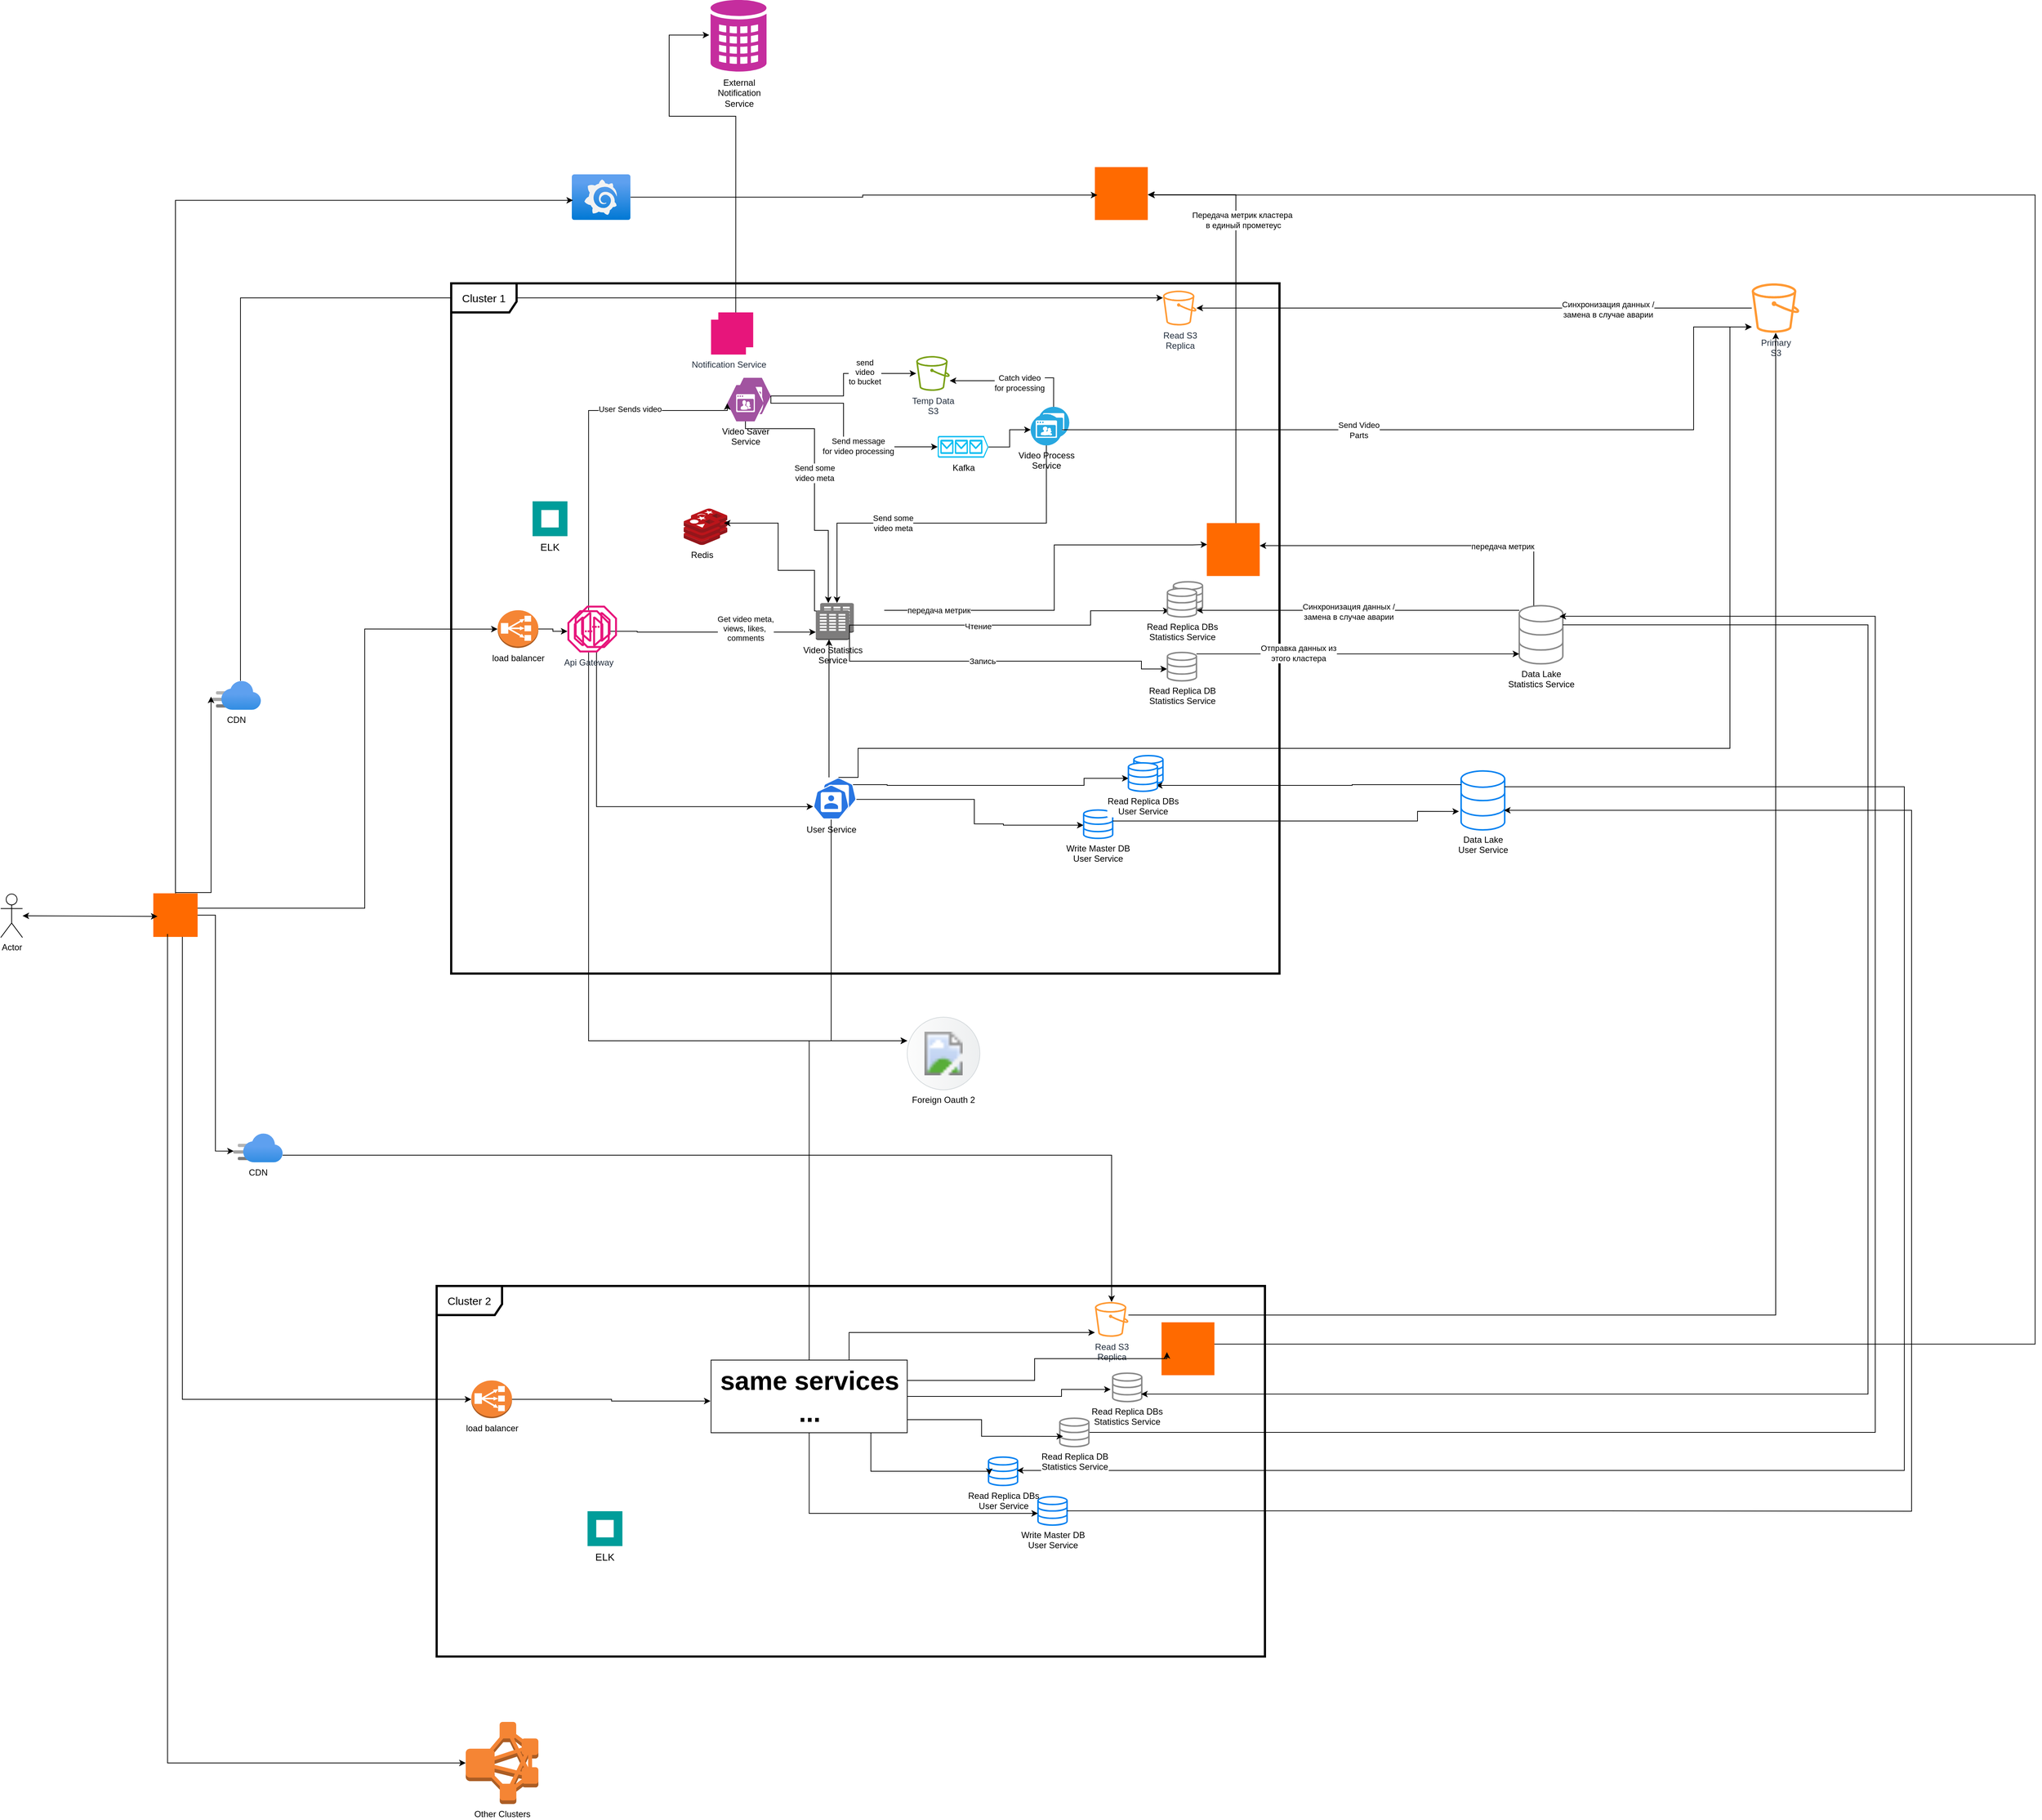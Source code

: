 <mxfile version="28.1.0">
  <diagram name="Страница — 1" id="zVwfzDORoOM-FTjkSdzJ">
    <mxGraphModel dx="3085" dy="2864" grid="1" gridSize="10" guides="1" tooltips="1" connect="1" arrows="1" fold="1" page="1" pageScale="1" pageWidth="827" pageHeight="1169" math="0" shadow="0">
      <root>
        <mxCell id="0" />
        <mxCell id="1" parent="0" />
        <mxCell id="ivQptXM1TXExOYF5JyEC-1" value="Actor" style="shape=umlActor;verticalLabelPosition=bottom;verticalAlign=top;html=1;outlineConnect=0;" parent="1" vertex="1">
          <mxGeometry x="-640" y="810.47" width="30" height="60" as="geometry" />
        </mxCell>
        <mxCell id="ivQptXM1TXExOYF5JyEC-2" value="" style="points=[];aspect=fixed;html=1;align=center;shadow=0;dashed=0;fillColor=#FF6A00;strokeColor=none;shape=mxgraph.alibaba_cloud.dns_domain_name_system;" parent="1" vertex="1">
          <mxGeometry x="-430" y="809.55" width="60.98" height="60" as="geometry" />
        </mxCell>
        <mxCell id="ivQptXM1TXExOYF5JyEC-3" value="" style="endArrow=classic;startArrow=classic;html=1;rounded=0;entryX=0.094;entryY=0.529;entryDx=0;entryDy=0;entryPerimeter=0;" parent="1" source="ivQptXM1TXExOYF5JyEC-1" target="ivQptXM1TXExOYF5JyEC-2" edge="1">
          <mxGeometry width="50" height="50" relative="1" as="geometry">
            <mxPoint x="-8" y="908.64" as="sourcePoint" />
            <mxPoint x="42" y="858.64" as="targetPoint" />
          </mxGeometry>
        </mxCell>
        <mxCell id="ivQptXM1TXExOYF5JyEC-10" value="" style="group" parent="1" vertex="1" connectable="0">
          <mxGeometry x="360" y="100" width="60" height="60" as="geometry" />
        </mxCell>
        <mxCell id="ivQptXM1TXExOYF5JyEC-8" value="" style="verticalLabelPosition=bottom;sketch=0;html=1;fillColor=#A153A0;strokeColor=#ffffff;verticalAlign=top;align=center;points=[[0,0.5,0],[0.125,0.25,0],[0.25,0,0],[0.5,0,0],[0.75,0,0],[0.875,0.25,0],[1,0.5,0],[0.875,0.75,0],[0.75,1,0],[0.5,1,0],[0.125,0.75,0]];pointerEvents=1;shape=mxgraph.cisco_safe.compositeIcon;bgIcon=ellipse;resIcon=mxgraph.cisco_safe.design.video_endpoint;container=0;" parent="ivQptXM1TXExOYF5JyEC-10" vertex="1">
          <mxGeometry x="10" width="50" height="50" as="geometry" />
        </mxCell>
        <mxCell id="ivQptXM1TXExOYF5JyEC-6" value="Video Saver&lt;div&gt;Service&lt;/div&gt;" style="verticalLabelPosition=bottom;sketch=0;html=1;fillColor=#A153A0;strokeColor=#ffffff;verticalAlign=top;align=center;points=[[0,0.5,0],[0.125,0.25,0],[0.25,0,0],[0.5,0,0],[0.75,0,0],[0.875,0.25,0],[1,0.5,0],[0.875,0.75,0],[0.75,1,0],[0.5,1,0],[0.125,0.75,0]];pointerEvents=1;shape=mxgraph.cisco_safe.compositeIcon;bgIcon=ellipse;resIcon=mxgraph.cisco_safe.design.video_endpoint;container=0;" parent="ivQptXM1TXExOYF5JyEC-10" vertex="1">
          <mxGeometry y="10" width="50" height="50" as="geometry" />
        </mxCell>
        <mxCell id="ivQptXM1TXExOYF5JyEC-11" value="Temp Data&lt;div&gt;S3&lt;/div&gt;" style="sketch=0;outlineConnect=0;fontColor=#232F3E;gradientColor=none;fillColor=#7AA116;strokeColor=none;dashed=0;verticalLabelPosition=bottom;verticalAlign=top;align=center;html=1;fontSize=12;fontStyle=0;aspect=fixed;pointerEvents=1;shape=mxgraph.aws4.bucket;" parent="1" vertex="1">
          <mxGeometry x="620.0" y="70" width="46.15" height="48" as="geometry" />
        </mxCell>
        <mxCell id="ivQptXM1TXExOYF5JyEC-12" style="edgeStyle=orthogonalEdgeStyle;rounded=0;orthogonalLoop=1;jettySize=auto;html=1;entryX=0;entryY=0.5;entryDx=0;entryDy=0;entryPerimeter=0;" parent="1" source="6tGMRK2spo7_5NMBX7Hg-89" target="ivQptXM1TXExOYF5JyEC-6" edge="1">
          <mxGeometry relative="1" as="geometry">
            <Array as="points">
              <mxPoint x="169" y="145" />
            </Array>
          </mxGeometry>
        </mxCell>
        <mxCell id="6tGMRK2spo7_5NMBX7Hg-35" value="User Sends video" style="edgeLabel;html=1;align=center;verticalAlign=middle;resizable=0;points=[];" parent="ivQptXM1TXExOYF5JyEC-12" vertex="1" connectable="0">
          <mxGeometry x="0.393" y="2" relative="1" as="geometry">
            <mxPoint as="offset" />
          </mxGeometry>
        </mxCell>
        <mxCell id="ivQptXM1TXExOYF5JyEC-14" style="edgeStyle=orthogonalEdgeStyle;rounded=0;orthogonalLoop=1;jettySize=auto;html=1;exitX=1;exitY=0.5;exitDx=0;exitDy=0;exitPerimeter=0;" parent="1" source="ivQptXM1TXExOYF5JyEC-8" target="ivQptXM1TXExOYF5JyEC-11" edge="1">
          <mxGeometry relative="1" as="geometry" />
        </mxCell>
        <mxCell id="6tGMRK2spo7_5NMBX7Hg-36" value="send&lt;div&gt;video&lt;/div&gt;&lt;div&gt;to bucket&lt;/div&gt;" style="edgeLabel;html=1;align=center;verticalAlign=middle;resizable=0;points=[];" parent="ivQptXM1TXExOYF5JyEC-14" vertex="1" connectable="0">
          <mxGeometry x="0.387" y="2" relative="1" as="geometry">
            <mxPoint as="offset" />
          </mxGeometry>
        </mxCell>
        <mxCell id="6tGMRK2spo7_5NMBX7Hg-21" value="" style="edgeStyle=orthogonalEdgeStyle;rounded=0;orthogonalLoop=1;jettySize=auto;html=1;" parent="1" source="ivQptXM1TXExOYF5JyEC-15" target="ivQptXM1TXExOYF5JyEC-33" edge="1">
          <mxGeometry relative="1" as="geometry">
            <Array as="points">
              <mxPoint x="-310" y="-10" />
            </Array>
          </mxGeometry>
        </mxCell>
        <mxCell id="ivQptXM1TXExOYF5JyEC-15" value="CDN" style="image;aspect=fixed;html=1;points=[];align=center;fontSize=12;image=img/lib/azure2/networking/CDN_Profiles.svg;" parent="1" vertex="1">
          <mxGeometry x="-350" y="517.1" width="68" height="40" as="geometry" />
        </mxCell>
        <mxCell id="ivQptXM1TXExOYF5JyEC-23" value="" style="group" parent="1" vertex="1" connectable="0">
          <mxGeometry x="777.66" y="140" width="53" height="53" as="geometry" />
        </mxCell>
        <mxCell id="ivQptXM1TXExOYF5JyEC-21" value="" style="fillColor=#28A8E0;verticalLabelPosition=bottom;sketch=0;html=1;strokeColor=#ffffff;verticalAlign=top;align=center;points=[[0.145,0.145,0],[0.5,0,0],[0.855,0.145,0],[1,0.5,0],[0.855,0.855,0],[0.5,1,0],[0.145,0.855,0],[0,0.5,0]];pointerEvents=1;shape=mxgraph.cisco_safe.compositeIcon;bgIcon=ellipse;resIcon=mxgraph.cisco_safe.capability.video;" parent="ivQptXM1TXExOYF5JyEC-23" vertex="1">
          <mxGeometry x="10" width="43" height="43" as="geometry" />
        </mxCell>
        <mxCell id="ivQptXM1TXExOYF5JyEC-22" value="Video Process&lt;div&gt;Service&lt;/div&gt;" style="fillColor=#28A8E0;verticalLabelPosition=bottom;sketch=0;html=1;strokeColor=#ffffff;verticalAlign=top;align=center;points=[[0.145,0.145,0],[0.5,0,0],[0.855,0.145,0],[1,0.5,0],[0.855,0.855,0],[0.5,1,0],[0.145,0.855,0],[0,0.5,0]];pointerEvents=1;shape=mxgraph.cisco_safe.compositeIcon;bgIcon=ellipse;resIcon=mxgraph.cisco_safe.capability.video;" parent="ivQptXM1TXExOYF5JyEC-23" vertex="1">
          <mxGeometry y="10" width="43" height="43" as="geometry" />
        </mxCell>
        <mxCell id="ivQptXM1TXExOYF5JyEC-24" style="edgeStyle=orthogonalEdgeStyle;rounded=0;orthogonalLoop=1;jettySize=auto;html=1;exitX=0.5;exitY=0;exitDx=0;exitDy=0;exitPerimeter=0;" parent="1" source="ivQptXM1TXExOYF5JyEC-21" target="ivQptXM1TXExOYF5JyEC-11" edge="1">
          <mxGeometry relative="1" as="geometry">
            <Array as="points">
              <mxPoint x="809" y="100" />
              <mxPoint x="790" y="100" />
              <mxPoint x="790" y="104" />
            </Array>
          </mxGeometry>
        </mxCell>
        <mxCell id="6tGMRK2spo7_5NMBX7Hg-39" value="Catch video&lt;div&gt;for processing&lt;/div&gt;" style="edgeLabel;html=1;align=center;verticalAlign=middle;resizable=0;points=[];" parent="ivQptXM1TXExOYF5JyEC-24" vertex="1" connectable="0">
          <mxGeometry x="0.022" y="3" relative="1" as="geometry">
            <mxPoint x="4" as="offset" />
          </mxGeometry>
        </mxCell>
        <mxCell id="ivQptXM1TXExOYF5JyEC-30" value="Kafka" style="verticalLabelPosition=bottom;html=1;verticalAlign=top;align=center;strokeColor=none;fillColor=#00BEF2;shape=mxgraph.azure.queue_generic;pointerEvents=1;" parent="1" vertex="1">
          <mxGeometry x="649.58" y="180" width="70" height="30" as="geometry" />
        </mxCell>
        <mxCell id="ivQptXM1TXExOYF5JyEC-31" style="edgeStyle=orthogonalEdgeStyle;rounded=0;orthogonalLoop=1;jettySize=auto;html=1;exitX=1;exitY=0.5;exitDx=0;exitDy=0;exitPerimeter=0;entryX=0;entryY=0.5;entryDx=0;entryDy=0;entryPerimeter=0;" parent="1" source="ivQptXM1TXExOYF5JyEC-8" target="ivQptXM1TXExOYF5JyEC-30" edge="1">
          <mxGeometry relative="1" as="geometry">
            <Array as="points">
              <mxPoint x="520" y="135" />
              <mxPoint x="520" y="195" />
            </Array>
          </mxGeometry>
        </mxCell>
        <mxCell id="6tGMRK2spo7_5NMBX7Hg-38" value="Send message&lt;div&gt;for video processing&lt;/div&gt;" style="edgeLabel;html=1;align=center;verticalAlign=middle;resizable=0;points=[];" parent="ivQptXM1TXExOYF5JyEC-31" vertex="1" connectable="0">
          <mxGeometry x="0.265" y="1" relative="1" as="geometry">
            <mxPoint as="offset" />
          </mxGeometry>
        </mxCell>
        <mxCell id="6tGMRK2spo7_5NMBX7Hg-4" value="" style="edgeStyle=orthogonalEdgeStyle;rounded=0;orthogonalLoop=1;jettySize=auto;html=1;" parent="1" source="ivQptXM1TXExOYF5JyEC-25" target="ivQptXM1TXExOYF5JyEC-33" edge="1">
          <mxGeometry relative="1" as="geometry">
            <Array as="points">
              <mxPoint x="1803" y="4" />
            </Array>
          </mxGeometry>
        </mxCell>
        <mxCell id="6tGMRK2spo7_5NMBX7Hg-61" value="Синхронизация данных /&lt;div&gt;замена в случае аварии&lt;/div&gt;" style="edgeLabel;html=1;align=center;verticalAlign=middle;resizable=0;points=[];" parent="6tGMRK2spo7_5NMBX7Hg-4" vertex="1" connectable="0">
          <mxGeometry x="-0.481" y="2" relative="1" as="geometry">
            <mxPoint as="offset" />
          </mxGeometry>
        </mxCell>
        <mxCell id="ivQptXM1TXExOYF5JyEC-25" value="Primary&lt;div&gt;S3&lt;/div&gt;" style="sketch=0;outlineConnect=0;fontColor=#232F3E;gradientColor=none;fillColor=#FF9933;strokeColor=none;dashed=0;verticalLabelPosition=bottom;verticalAlign=top;align=center;html=1;fontSize=12;fontStyle=0;aspect=fixed;pointerEvents=1;shape=mxgraph.aws4.bucket;" parent="1" vertex="1">
          <mxGeometry x="1770" y="-30" width="65.38" height="68" as="geometry" />
        </mxCell>
        <mxCell id="6tGMRK2spo7_5NMBX7Hg-2" style="edgeStyle=orthogonalEdgeStyle;rounded=0;orthogonalLoop=1;jettySize=auto;html=1;exitX=1;exitY=0.5;exitDx=0;exitDy=0;exitPerimeter=0;" parent="1" source="ivQptXM1TXExOYF5JyEC-22" target="ivQptXM1TXExOYF5JyEC-25" edge="1">
          <mxGeometry relative="1" as="geometry">
            <Array as="points">
              <mxPoint x="1690" y="172" />
              <mxPoint x="1690" y="30" />
            </Array>
          </mxGeometry>
        </mxCell>
        <mxCell id="6tGMRK2spo7_5NMBX7Hg-56" value="Send Video&lt;div&gt;Parts&lt;/div&gt;" style="edgeLabel;html=1;align=center;verticalAlign=middle;resizable=0;points=[];" parent="6tGMRK2spo7_5NMBX7Hg-2" vertex="1" connectable="0">
          <mxGeometry x="-0.252" y="-1" relative="1" as="geometry">
            <mxPoint y="-1" as="offset" />
          </mxGeometry>
        </mxCell>
        <mxCell id="ivQptXM1TXExOYF5JyEC-33" value="Read S3&lt;div&gt;Replica&lt;/div&gt;" style="sketch=0;outlineConnect=0;fontColor=#232F3E;gradientColor=none;fillColor=#FF9933;strokeColor=none;dashed=0;verticalLabelPosition=bottom;verticalAlign=top;align=center;html=1;fontSize=12;fontStyle=0;aspect=fixed;pointerEvents=1;shape=mxgraph.aws4.bucket;" parent="1" vertex="1">
          <mxGeometry x="959.61" y="-19.999" width="46.15" height="48" as="geometry" />
        </mxCell>
        <mxCell id="6tGMRK2spo7_5NMBX7Hg-34" style="edgeStyle=orthogonalEdgeStyle;rounded=0;orthogonalLoop=1;jettySize=auto;html=1;entryX=0;entryY=0.325;entryDx=0;entryDy=0;entryPerimeter=0;" parent="1" source="6tGMRK2spo7_5NMBX7Hg-89" target="vuh57hzrrYicF6vYEetf-2" edge="1">
          <mxGeometry relative="1" as="geometry">
            <Array as="points">
              <mxPoint x="169" y="1013" />
            </Array>
            <mxPoint x="470.376" y="835.0" as="targetPoint" />
          </mxGeometry>
        </mxCell>
        <mxCell id="6tGMRK2spo7_5NMBX7Hg-10" value="" style="group" parent="1" vertex="1" connectable="0">
          <mxGeometry x="481.83" y="410" width="52.33" height="50.82" as="geometry" />
        </mxCell>
        <mxCell id="6tGMRK2spo7_5NMBX7Hg-9" value="" style="outlineConnect=0;dashed=0;verticalLabelPosition=bottom;verticalAlign=top;align=center;html=1;shape=mxgraph.aws3.corporate_data_center;fillColor=#7D7C7C;gradientColor=none;" parent="6tGMRK2spo7_5NMBX7Hg-10" vertex="1">
          <mxGeometry x="6" width="46.33" height="40.82" as="geometry" />
        </mxCell>
        <mxCell id="6tGMRK2spo7_5NMBX7Hg-8" value="Video Statistics&lt;div&gt;Service&lt;/div&gt;" style="outlineConnect=0;dashed=0;verticalLabelPosition=bottom;verticalAlign=top;align=center;html=1;shape=mxgraph.aws3.corporate_data_center;fillColor=#7D7C7C;gradientColor=none;" parent="6tGMRK2spo7_5NMBX7Hg-10" vertex="1">
          <mxGeometry y="10" width="46.33" height="40.82" as="geometry" />
        </mxCell>
        <mxCell id="6tGMRK2spo7_5NMBX7Hg-14" value="" style="group" parent="1" vertex="1" connectable="0">
          <mxGeometry x="337.66" y="10" width="58" height="58" as="geometry" />
        </mxCell>
        <mxCell id="6tGMRK2spo7_5NMBX7Hg-13" value="" style="sketch=0;points=[[0,0,0],[0.25,0,0],[0.5,0,0],[0.75,0,0],[1,0,0],[0,1,0],[0.25,1,0],[0.5,1,0],[0.75,1,0],[1,1,0],[0,0.25,0],[0,0.5,0],[0,0.75,0],[1,0.25,0],[1,0.5,0],[1,0.75,0]];points=[[0,0,0],[0.25,0,0],[0.5,0,0],[0.75,0,0],[1,0,0],[0,1,0],[0.25,1,0],[0.5,1,0],[0.75,1,0],[1,1,0],[0,0.25,0],[0,0.5,0],[0,0.75,0],[1,0.25,0],[1,0.5,0],[1,0.75,0]];outlineConnect=0;fontColor=#232F3E;fillColor=#E7157B;strokeColor=#ffffff;dashed=0;verticalLabelPosition=bottom;verticalAlign=top;align=center;html=1;fontSize=12;fontStyle=0;aspect=fixed;shape=mxgraph.aws4.resourceIcon;resIcon=mxgraph.aws4.user_notifications;" parent="6tGMRK2spo7_5NMBX7Hg-14" vertex="1">
          <mxGeometry x="10" width="48" height="48" as="geometry" />
        </mxCell>
        <mxCell id="6tGMRK2spo7_5NMBX7Hg-11" value="Notification Service" style="sketch=0;points=[[0,0,0],[0.25,0,0],[0.5,0,0],[0.75,0,0],[1,0,0],[0,1,0],[0.25,1,0],[0.5,1,0],[0.75,1,0],[1,1,0],[0,0.25,0],[0,0.5,0],[0,0.75,0],[1,0.25,0],[1,0.5,0],[1,0.75,0]];points=[[0,0,0],[0.25,0,0],[0.5,0,0],[0.75,0,0],[1,0,0],[0,1,0],[0.25,1,0],[0.5,1,0],[0.75,1,0],[1,1,0],[0,0.25,0],[0,0.5,0],[0,0.75,0],[1,0.25,0],[1,0.5,0],[1,0.75,0]];outlineConnect=0;fontColor=#232F3E;fillColor=#E7157B;strokeColor=#ffffff;dashed=0;verticalLabelPosition=bottom;verticalAlign=top;align=center;html=1;fontSize=12;fontStyle=0;aspect=fixed;shape=mxgraph.aws4.resourceIcon;resIcon=mxgraph.aws4.user_notifications;" parent="6tGMRK2spo7_5NMBX7Hg-14" vertex="1">
          <mxGeometry y="10" width="48" height="48" as="geometry" />
        </mxCell>
        <mxCell id="6tGMRK2spo7_5NMBX7Hg-17" value="" style="group" parent="1" vertex="1" connectable="0">
          <mxGeometry x="478.0" y="650" width="60" height="58" as="geometry" />
        </mxCell>
        <mxCell id="6tGMRK2spo7_5NMBX7Hg-15" value="" style="aspect=fixed;sketch=0;html=1;dashed=0;whitespace=wrap;verticalLabelPosition=bottom;verticalAlign=top;fillColor=#2875E2;strokeColor=#ffffff;points=[[0.005,0.63,0],[0.1,0.2,0],[0.9,0.2,0],[0.5,0,0],[0.995,0.63,0],[0.72,0.99,0],[0.5,1,0],[0.28,0.99,0]];shape=mxgraph.kubernetes.icon2;prIcon=user" parent="6tGMRK2spo7_5NMBX7Hg-17" vertex="1">
          <mxGeometry x="10" width="50" height="48" as="geometry" />
        </mxCell>
        <mxCell id="6tGMRK2spo7_5NMBX7Hg-16" value="User Service" style="aspect=fixed;sketch=0;html=1;dashed=0;whitespace=wrap;verticalLabelPosition=bottom;verticalAlign=top;fillColor=#2875E2;strokeColor=#ffffff;points=[[0.005,0.63,0],[0.1,0.2,0],[0.9,0.2,0],[0.5,0,0],[0.995,0.63,0],[0.72,0.99,0],[0.5,1,0],[0.28,0.99,0]];shape=mxgraph.kubernetes.icon2;prIcon=user" parent="6tGMRK2spo7_5NMBX7Hg-17" vertex="1">
          <mxGeometry y="10" width="50" height="48" as="geometry" />
        </mxCell>
        <mxCell id="6tGMRK2spo7_5NMBX7Hg-18" style="edgeStyle=orthogonalEdgeStyle;rounded=0;orthogonalLoop=1;jettySize=auto;html=1;" parent="1" source="6tGMRK2spo7_5NMBX7Hg-89" target="6tGMRK2spo7_5NMBX7Hg-8" edge="1">
          <mxGeometry relative="1" as="geometry">
            <mxPoint x="200" y="390" as="sourcePoint" />
            <mxPoint x="508.34" y="378.9" as="targetPoint" />
            <Array as="points">
              <mxPoint x="236" y="449" />
              <mxPoint x="236" y="450" />
            </Array>
          </mxGeometry>
        </mxCell>
        <mxCell id="6tGMRK2spo7_5NMBX7Hg-41" value="Get video meta,&lt;div&gt;views,&amp;nbsp;&lt;span style=&quot;background-color: light-dark(#ffffff, var(--ge-dark-color, #121212)); color: light-dark(rgb(0, 0, 0), rgb(255, 255, 255));&quot;&gt;likes,&amp;nbsp;&lt;/span&gt;&lt;/div&gt;&lt;div&gt;&lt;span style=&quot;background-color: light-dark(#ffffff, var(--ge-dark-color, #121212)); color: light-dark(rgb(0, 0, 0), rgb(255, 255, 255));&quot;&gt;comments&lt;/span&gt;&lt;/div&gt;" style="edgeLabel;html=1;align=center;verticalAlign=middle;resizable=0;points=[];" parent="6tGMRK2spo7_5NMBX7Hg-18" vertex="1" connectable="0">
          <mxGeometry x="-0.439" relative="1" as="geometry">
            <mxPoint x="108" y="-5" as="offset" />
          </mxGeometry>
        </mxCell>
        <mxCell id="6tGMRK2spo7_5NMBX7Hg-28" style="edgeStyle=orthogonalEdgeStyle;rounded=0;orthogonalLoop=1;jettySize=auto;html=1;exitX=0.5;exitY=1;exitDx=0;exitDy=0;exitPerimeter=0;entryX=0.25;entryY=0;entryDx=0;entryDy=0;entryPerimeter=0;" parent="1" source="ivQptXM1TXExOYF5JyEC-6" target="6tGMRK2spo7_5NMBX7Hg-9" edge="1">
          <mxGeometry relative="1" as="geometry">
            <Array as="points">
              <mxPoint x="385" y="170" />
              <mxPoint x="480" y="170" />
              <mxPoint x="480" y="310" />
              <mxPoint x="499" y="310" />
              <mxPoint x="499" y="410" />
            </Array>
            <mxPoint x="540" y="410" as="targetPoint" />
          </mxGeometry>
        </mxCell>
        <mxCell id="6tGMRK2spo7_5NMBX7Hg-40" value="Send some&lt;div&gt;video meta&lt;/div&gt;" style="edgeLabel;html=1;align=center;verticalAlign=middle;resizable=0;points=[];" parent="6tGMRK2spo7_5NMBX7Hg-28" vertex="1" connectable="0">
          <mxGeometry x="-0.09" relative="1" as="geometry">
            <mxPoint as="offset" />
          </mxGeometry>
        </mxCell>
        <mxCell id="6tGMRK2spo7_5NMBX7Hg-29" value="Send some&lt;div&gt;video meta&lt;/div&gt;" style="edgeStyle=orthogonalEdgeStyle;rounded=0;orthogonalLoop=1;jettySize=auto;html=1;exitX=0.5;exitY=1;exitDx=0;exitDy=0;exitPerimeter=0;entryX=0.5;entryY=0;entryDx=0;entryDy=0;entryPerimeter=0;" parent="1" source="ivQptXM1TXExOYF5JyEC-22" target="6tGMRK2spo7_5NMBX7Hg-9" edge="1">
          <mxGeometry x="0.259" relative="1" as="geometry">
            <mxPoint x="570" y="410" as="targetPoint" />
            <Array as="points">
              <mxPoint x="799" y="300" />
              <mxPoint x="511" y="300" />
            </Array>
            <mxPoint as="offset" />
          </mxGeometry>
        </mxCell>
        <mxCell id="6tGMRK2spo7_5NMBX7Hg-37" style="edgeStyle=orthogonalEdgeStyle;rounded=0;orthogonalLoop=1;jettySize=auto;html=1;exitX=1;exitY=0.51;exitDx=0;exitDy=0;exitPerimeter=0;entryX=0;entryY=0.5;entryDx=0;entryDy=0;entryPerimeter=0;" parent="1" source="ivQptXM1TXExOYF5JyEC-30" target="ivQptXM1TXExOYF5JyEC-22" edge="1">
          <mxGeometry relative="1" as="geometry" />
        </mxCell>
        <mxCell id="6tGMRK2spo7_5NMBX7Hg-45" value="" style="group" parent="1" vertex="1" connectable="0">
          <mxGeometry x="300.0" y="280" width="60" height="50" as="geometry" />
        </mxCell>
        <mxCell id="6tGMRK2spo7_5NMBX7Hg-43" value="" style="image;sketch=0;aspect=fixed;html=1;points=[];align=center;fontSize=12;image=img/lib/mscae/Cache_Redis_Product.svg;" parent="6tGMRK2spo7_5NMBX7Hg-45" vertex="1">
          <mxGeometry x="10" width="50" height="42" as="geometry" />
        </mxCell>
        <mxCell id="6tGMRK2spo7_5NMBX7Hg-44" value="Redis" style="image;sketch=0;aspect=fixed;html=1;points=[];align=center;fontSize=12;image=img/lib/mscae/Cache_Redis_Product.svg;" parent="6tGMRK2spo7_5NMBX7Hg-45" vertex="1">
          <mxGeometry y="8" width="50" height="42" as="geometry" />
        </mxCell>
        <mxCell id="6tGMRK2spo7_5NMBX7Hg-46" style="edgeStyle=orthogonalEdgeStyle;rounded=0;orthogonalLoop=1;jettySize=auto;html=1;entryX=0.908;entryY=0.482;entryDx=0;entryDy=0;entryPerimeter=0;exitX=0.02;exitY=0.02;exitDx=0;exitDy=0;exitPerimeter=0;" parent="1" source="6tGMRK2spo7_5NMBX7Hg-8" target="6tGMRK2spo7_5NMBX7Hg-43" edge="1">
          <mxGeometry relative="1" as="geometry">
            <Array as="points">
              <mxPoint x="480" y="421" />
              <mxPoint x="480" y="365" />
              <mxPoint x="430" y="365" />
              <mxPoint x="430" y="300" />
              <mxPoint x="355" y="300" />
            </Array>
            <mxPoint x="530" y="430" as="sourcePoint" />
          </mxGeometry>
        </mxCell>
        <mxCell id="6tGMRK2spo7_5NMBX7Hg-48" value="External&lt;div&gt;Notification&lt;/div&gt;&lt;div&gt;Service&lt;/div&gt;" style="sketch=0;html=1;aspect=fixed;strokeColor=none;shadow=0;align=center;fillColor=#C52D9E;verticalAlign=top;labelPosition=center;verticalLabelPosition=bottom;shape=mxgraph.gcp2.external_data_center" parent="1" vertex="1">
          <mxGeometry x="337.0" y="-420" width="77" height="100" as="geometry" />
        </mxCell>
        <mxCell id="6tGMRK2spo7_5NMBX7Hg-49" style="edgeStyle=orthogonalEdgeStyle;rounded=0;orthogonalLoop=1;jettySize=auto;html=1;exitX=0.5;exitY=0;exitDx=0;exitDy=0;exitPerimeter=0;entryX=-0.023;entryY=0.482;entryDx=0;entryDy=0;entryPerimeter=0;" parent="1" source="6tGMRK2spo7_5NMBX7Hg-13" target="6tGMRK2spo7_5NMBX7Hg-48" edge="1">
          <mxGeometry relative="1" as="geometry">
            <Array as="points">
              <mxPoint x="372" y="-260" />
              <mxPoint x="280" y="-260" />
              <mxPoint x="280" y="-372" />
            </Array>
          </mxGeometry>
        </mxCell>
        <mxCell id="6tGMRK2spo7_5NMBX7Hg-54" style="edgeStyle=orthogonalEdgeStyle;rounded=0;orthogonalLoop=1;jettySize=auto;html=1;exitX=0.5;exitY=0;exitDx=0;exitDy=0;exitPerimeter=0;" parent="1" source="6tGMRK2spo7_5NMBX7Hg-15" target="ivQptXM1TXExOYF5JyEC-25" edge="1">
          <mxGeometry relative="1" as="geometry">
            <Array as="points">
              <mxPoint x="540" y="650" />
              <mxPoint x="540" y="610" />
              <mxPoint x="1740" y="610" />
              <mxPoint x="1740" y="30" />
            </Array>
          </mxGeometry>
        </mxCell>
        <mxCell id="6tGMRK2spo7_5NMBX7Hg-57" value="Data Lake&lt;div&gt;&lt;span style=&quot;background-color: light-dark(rgb(255, 255, 255), rgb(18, 18, 18)); color: light-dark(rgb(0, 0, 0), rgb(255, 255, 255));&quot;&gt;User Service&lt;/span&gt;&lt;/div&gt;" style="html=1;verticalLabelPosition=bottom;align=center;labelBackgroundColor=#ffffff;verticalAlign=top;strokeWidth=2;strokeColor=#0080F0;shadow=0;dashed=0;shape=mxgraph.ios7.icons.data;" parent="1" vertex="1">
          <mxGeometry x="1370" y="641.1" width="60" height="81.1" as="geometry" />
        </mxCell>
        <mxCell id="6tGMRK2spo7_5NMBX7Hg-72" value="" style="edgeStyle=orthogonalEdgeStyle;rounded=0;orthogonalLoop=1;jettySize=auto;html=1;" parent="1" source="6tGMRK2spo7_5NMBX7Hg-64" target="6tGMRK2spo7_5NMBX7Hg-65" edge="1">
          <mxGeometry relative="1" as="geometry">
            <Array as="points">
              <mxPoint x="1340" y="420" />
              <mxPoint x="1340" y="420" />
            </Array>
          </mxGeometry>
        </mxCell>
        <mxCell id="6tGMRK2spo7_5NMBX7Hg-73" value="Синхронизация данных /&lt;div&gt;замена в случае аварии&lt;/div&gt;" style="edgeLabel;html=1;align=center;verticalAlign=middle;resizable=0;points=[];" parent="6tGMRK2spo7_5NMBX7Hg-72" vertex="1" connectable="0">
          <mxGeometry x="0.061" y="2" relative="1" as="geometry">
            <mxPoint as="offset" />
          </mxGeometry>
        </mxCell>
        <mxCell id="6tGMRK2spo7_5NMBX7Hg-64" value="Data Lake&lt;div&gt;Statistics Service&lt;/div&gt;" style="html=1;verticalLabelPosition=bottom;align=center;labelBackgroundColor=#ffffff;verticalAlign=top;strokeWidth=2;strokeColor=#888888;shadow=0;dashed=0;shape=mxgraph.ios7.icons.data;" parent="1" vertex="1">
          <mxGeometry x="1450" y="413.66" width="60" height="80" as="geometry" />
        </mxCell>
        <mxCell id="6tGMRK2spo7_5NMBX7Hg-47" style="edgeStyle=orthogonalEdgeStyle;rounded=0;orthogonalLoop=1;jettySize=auto;html=1;exitX=0.5;exitY=1;exitDx=0;exitDy=0;exitPerimeter=0;entryX=0;entryY=0.325;entryDx=0;entryDy=0;entryPerimeter=0;" parent="1" source="6tGMRK2spo7_5NMBX7Hg-16" target="vuh57hzrrYicF6vYEetf-2" edge="1">
          <mxGeometry relative="1" as="geometry">
            <mxPoint x="509" y="795.55" as="targetPoint" />
          </mxGeometry>
        </mxCell>
        <mxCell id="6tGMRK2spo7_5NMBX7Hg-70" style="edgeStyle=orthogonalEdgeStyle;rounded=0;orthogonalLoop=1;jettySize=auto;html=1;exitX=1;exitY=0.5;exitDx=0;exitDy=0;exitPerimeter=0;entryX=0.072;entryY=0.783;entryDx=0;entryDy=0;entryPerimeter=0;" parent="1" source="6tGMRK2spo7_5NMBX7Hg-8" target="6tGMRK2spo7_5NMBX7Hg-65" edge="1">
          <mxGeometry relative="1" as="geometry">
            <Array as="points">
              <mxPoint x="860" y="440" />
              <mxPoint x="860" y="421" />
            </Array>
          </mxGeometry>
        </mxCell>
        <mxCell id="6tGMRK2spo7_5NMBX7Hg-74" value="Чтение" style="edgeLabel;html=1;align=center;verticalAlign=middle;resizable=0;points=[];" parent="6tGMRK2spo7_5NMBX7Hg-70" vertex="1" connectable="0">
          <mxGeometry x="-0.23" y="-1" relative="1" as="geometry">
            <mxPoint as="offset" />
          </mxGeometry>
        </mxCell>
        <mxCell id="6tGMRK2spo7_5NMBX7Hg-71" style="edgeStyle=orthogonalEdgeStyle;rounded=0;orthogonalLoop=1;jettySize=auto;html=1;exitX=1;exitY=0.5;exitDx=0;exitDy=0;exitPerimeter=0;entryX=-0.013;entryY=0.583;entryDx=0;entryDy=0;entryPerimeter=0;" parent="1" source="6tGMRK2spo7_5NMBX7Hg-8" target="Cl7ddv3Pd11VFtuF2Uvl-21" edge="1">
          <mxGeometry relative="1" as="geometry">
            <Array as="points">
              <mxPoint x="570" y="490" />
              <mxPoint x="930" y="490" />
              <mxPoint x="930" y="484" />
            </Array>
          </mxGeometry>
        </mxCell>
        <mxCell id="6tGMRK2spo7_5NMBX7Hg-75" value="Запись" style="edgeLabel;html=1;align=center;verticalAlign=middle;resizable=0;points=[];" parent="6tGMRK2spo7_5NMBX7Hg-71" vertex="1" connectable="0">
          <mxGeometry x="-0.066" relative="1" as="geometry">
            <mxPoint as="offset" />
          </mxGeometry>
        </mxCell>
        <mxCell id="6tGMRK2spo7_5NMBX7Hg-76" style="edgeStyle=orthogonalEdgeStyle;rounded=0;orthogonalLoop=1;jettySize=auto;html=1;entryX=0.006;entryY=0.545;entryDx=0;entryDy=0;entryPerimeter=0;" parent="1" target="6tGMRK2spo7_5NMBX7Hg-60" edge="1">
          <mxGeometry relative="1" as="geometry">
            <mxPoint x="533" y="660" as="sourcePoint" />
            <Array as="points">
              <mxPoint x="580" y="660" />
              <mxPoint x="620" y="661" />
              <mxPoint x="851" y="660" />
            </Array>
          </mxGeometry>
        </mxCell>
        <mxCell id="6tGMRK2spo7_5NMBX7Hg-78" style="edgeStyle=orthogonalEdgeStyle;rounded=0;orthogonalLoop=1;jettySize=auto;html=1;exitX=0.995;exitY=0.63;exitDx=0;exitDy=0;exitPerimeter=0;entryX=-0.003;entryY=0.536;entryDx=0;entryDy=0;entryPerimeter=0;" parent="1" source="6tGMRK2spo7_5NMBX7Hg-15" target="Cl7ddv3Pd11VFtuF2Uvl-23" edge="1">
          <mxGeometry relative="1" as="geometry">
            <mxPoint x="556.17" y="598.0" as="sourcePoint" />
            <mxPoint x="1410" y="610" as="targetPoint" />
            <Array as="points">
              <mxPoint x="700" y="680" />
              <mxPoint x="700" y="714" />
              <mxPoint x="740" y="714" />
              <mxPoint x="740" y="716" />
            </Array>
          </mxGeometry>
        </mxCell>
        <mxCell id="6tGMRK2spo7_5NMBX7Hg-80" style="edgeStyle=orthogonalEdgeStyle;rounded=0;orthogonalLoop=1;jettySize=auto;html=1;" parent="1" source="6tGMRK2spo7_5NMBX7Hg-57" edge="1">
          <mxGeometry relative="1" as="geometry">
            <Array as="points">
              <mxPoint x="1220" y="660" />
            </Array>
            <mxPoint x="950" y="661" as="targetPoint" />
          </mxGeometry>
        </mxCell>
        <mxCell id="6tGMRK2spo7_5NMBX7Hg-90" style="edgeStyle=orthogonalEdgeStyle;rounded=0;orthogonalLoop=1;jettySize=auto;html=1;entryX=0.005;entryY=0.63;entryDx=0;entryDy=0;entryPerimeter=0;" parent="1" source="6tGMRK2spo7_5NMBX7Hg-89" target="6tGMRK2spo7_5NMBX7Hg-16" edge="1">
          <mxGeometry relative="1" as="geometry">
            <Array as="points">
              <mxPoint x="180" y="690" />
            </Array>
          </mxGeometry>
        </mxCell>
        <mxCell id="6tGMRK2spo7_5NMBX7Hg-92" value="" style="group" parent="1" vertex="1" connectable="0">
          <mxGeometry x="140" y="413.66" width="68.17" height="64.34" as="geometry" />
        </mxCell>
        <mxCell id="6tGMRK2spo7_5NMBX7Hg-89" value="Api Gateway" style="sketch=0;outlineConnect=0;fontColor=#232F3E;gradientColor=none;fillColor=#E7157B;strokeColor=none;dashed=0;verticalLabelPosition=bottom;verticalAlign=top;align=center;html=1;fontSize=12;fontStyle=0;aspect=fixed;pointerEvents=1;shape=mxgraph.aws4.endpoint;" parent="6tGMRK2spo7_5NMBX7Hg-92" vertex="1">
          <mxGeometry y="6.17" width="58.17" height="58.17" as="geometry" />
        </mxCell>
        <mxCell id="6tGMRK2spo7_5NMBX7Hg-91" value="" style="sketch=0;outlineConnect=0;fontColor=#232F3E;gradientColor=none;fillColor=#E7157B;strokeColor=none;dashed=0;verticalLabelPosition=bottom;verticalAlign=top;align=center;html=1;fontSize=12;fontStyle=0;aspect=fixed;pointerEvents=1;shape=mxgraph.aws4.endpoint;" parent="6tGMRK2spo7_5NMBX7Hg-92" vertex="1">
          <mxGeometry x="10" width="58.17" height="58.17" as="geometry" />
        </mxCell>
        <mxCell id="6tGMRK2spo7_5NMBX7Hg-94" style="edgeStyle=orthogonalEdgeStyle;rounded=0;orthogonalLoop=1;jettySize=auto;html=1;entryX=0;entryY=0.5;entryDx=0;entryDy=0;entryPerimeter=0;" parent="1" source="ivQptXM1TXExOYF5JyEC-2" target="I1dAC8_sid-gOvK0m6Eg-15" edge="1">
          <mxGeometry relative="1" as="geometry">
            <Array as="points">
              <mxPoint x="-139" y="830" />
              <mxPoint x="-139" y="446" />
            </Array>
          </mxGeometry>
        </mxCell>
        <mxCell id="6tGMRK2spo7_5NMBX7Hg-95" style="edgeStyle=orthogonalEdgeStyle;rounded=0;orthogonalLoop=1;jettySize=auto;html=1;entryX=-0.008;entryY=0.543;entryDx=0;entryDy=0;entryPerimeter=0;exitX=0.494;exitY=-0.017;exitDx=0;exitDy=0;exitPerimeter=0;" parent="1" source="ivQptXM1TXExOYF5JyEC-2" target="ivQptXM1TXExOYF5JyEC-15" edge="1">
          <mxGeometry relative="1" as="geometry">
            <Array as="points">
              <mxPoint x="-351" y="809" />
            </Array>
          </mxGeometry>
        </mxCell>
        <mxCell id="6tGMRK2spo7_5NMBX7Hg-96" style="edgeStyle=orthogonalEdgeStyle;rounded=0;orthogonalLoop=1;jettySize=auto;html=1;" parent="1" source="6tGMRK2spo7_5NMBX7Hg-15" edge="1">
          <mxGeometry relative="1" as="geometry">
            <mxPoint x="500" y="460" as="targetPoint" />
            <Array as="points">
              <mxPoint x="500" y="461" />
            </Array>
          </mxGeometry>
        </mxCell>
        <mxCell id="6tGMRK2spo7_5NMBX7Hg-97" value="Cluster 1" style="shape=umlFrame;whiteSpace=wrap;html=1;pointerEvents=0;backgroundColor=#555555;strokeWidth=3;shadow=0;fontSize=15;width=90;height=40;" parent="1" vertex="1">
          <mxGeometry x="-20" y="-30" width="1140" height="950" as="geometry" />
        </mxCell>
        <mxCell id="6tGMRK2spo7_5NMBX7Hg-99" value="Cluster 2" style="shape=umlFrame;whiteSpace=wrap;html=1;pointerEvents=0;backgroundColor=#555555;strokeWidth=3;shadow=0;fontSize=15;width=90;height=40;" parent="1" vertex="1">
          <mxGeometry x="-40" y="1350" width="1140" height="510" as="geometry" />
        </mxCell>
        <mxCell id="6tGMRK2spo7_5NMBX7Hg-100" value="load balancer" style="outlineConnect=0;dashed=0;verticalLabelPosition=bottom;verticalAlign=top;align=center;html=1;shape=mxgraph.aws3.classic_load_balancer;fillColor=#F58534;gradientColor=none;" parent="1" vertex="1">
          <mxGeometry x="7.66" y="1480" width="56.06" height="52" as="geometry" />
        </mxCell>
        <mxCell id="6tGMRK2spo7_5NMBX7Hg-107" style="edgeStyle=orthogonalEdgeStyle;rounded=0;orthogonalLoop=1;jettySize=auto;html=1;" parent="1" source="6tGMRK2spo7_5NMBX7Hg-101" target="6tGMRK2spo7_5NMBX7Hg-106" edge="1">
          <mxGeometry relative="1" as="geometry">
            <Array as="points">
              <mxPoint x="527.66" y="1414" />
            </Array>
          </mxGeometry>
        </mxCell>
        <mxCell id="6tGMRK2spo7_5NMBX7Hg-101" value="&lt;span style=&quot;font-size: 36px;&quot;&gt;&lt;b&gt;same services&lt;/b&gt;&lt;/span&gt;&lt;div&gt;&lt;span style=&quot;font-size: 36px;&quot;&gt;&lt;b&gt;...&lt;/b&gt;&lt;/span&gt;&lt;/div&gt;" style="text;html=1;align=center;verticalAlign=middle;resizable=0;points=[];autosize=1;strokeColor=#000000;fillColor=none;" parent="1" vertex="1">
          <mxGeometry x="337.66" y="1452" width="270" height="100" as="geometry" />
        </mxCell>
        <mxCell id="6tGMRK2spo7_5NMBX7Hg-102" style="edgeStyle=orthogonalEdgeStyle;rounded=0;orthogonalLoop=1;jettySize=auto;html=1;exitX=1;exitY=0.5;exitDx=0;exitDy=0;exitPerimeter=0;entryX=-0.003;entryY=0.564;entryDx=0;entryDy=0;entryPerimeter=0;" parent="1" source="6tGMRK2spo7_5NMBX7Hg-100" target="6tGMRK2spo7_5NMBX7Hg-101" edge="1">
          <mxGeometry relative="1" as="geometry" />
        </mxCell>
        <mxCell id="6tGMRK2spo7_5NMBX7Hg-103" value="Read Replica DBs&lt;div&gt;Statistics Service&lt;/div&gt;" style="html=1;verticalLabelPosition=bottom;align=center;labelBackgroundColor=#ffffff;verticalAlign=top;strokeWidth=2;strokeColor=#888888;shadow=0;dashed=0;shape=mxgraph.ios7.icons.data;" parent="1" vertex="1">
          <mxGeometry x="890.46" y="1470" width="40" height="39.1" as="geometry" />
        </mxCell>
        <mxCell id="6tGMRK2spo7_5NMBX7Hg-104" value="Read Replica DBs&lt;br&gt;&lt;div&gt;User Service&lt;/div&gt;" style="html=1;verticalLabelPosition=bottom;align=center;labelBackgroundColor=#ffffff;verticalAlign=top;strokeWidth=2;strokeColor=#0080F0;shadow=0;dashed=0;shape=mxgraph.ios7.icons.data;" parent="1" vertex="1">
          <mxGeometry x="719.58" y="1585.45" width="40" height="39.1" as="geometry" />
        </mxCell>
        <mxCell id="6tGMRK2spo7_5NMBX7Hg-114" style="edgeStyle=orthogonalEdgeStyle;rounded=0;orthogonalLoop=1;jettySize=auto;html=1;" parent="1" source="6tGMRK2spo7_5NMBX7Hg-106" target="ivQptXM1TXExOYF5JyEC-25" edge="1">
          <mxGeometry relative="1" as="geometry">
            <Array as="points">
              <mxPoint x="1803" y="1390" />
            </Array>
          </mxGeometry>
        </mxCell>
        <mxCell id="6tGMRK2spo7_5NMBX7Hg-106" value="Read S3&lt;div&gt;Replica&lt;/div&gt;" style="sketch=0;outlineConnect=0;fontColor=#232F3E;gradientColor=none;fillColor=#FF9933;strokeColor=none;dashed=0;verticalLabelPosition=bottom;verticalAlign=top;align=center;html=1;fontSize=12;fontStyle=0;aspect=fixed;pointerEvents=1;shape=mxgraph.aws4.bucket;" parent="1" vertex="1">
          <mxGeometry x="865.94" y="1372" width="46.15" height="48" as="geometry" />
        </mxCell>
        <mxCell id="6tGMRK2spo7_5NMBX7Hg-108" style="edgeStyle=orthogonalEdgeStyle;rounded=0;orthogonalLoop=1;jettySize=auto;html=1;entryX=-0.07;entryY=0.572;entryDx=0;entryDy=0;entryPerimeter=0;" parent="1" source="6tGMRK2spo7_5NMBX7Hg-101" target="6tGMRK2spo7_5NMBX7Hg-103" edge="1">
          <mxGeometry relative="1" as="geometry">
            <Array as="points">
              <mxPoint x="820" y="1502" />
              <mxPoint x="820" y="1492" />
            </Array>
          </mxGeometry>
        </mxCell>
        <mxCell id="6tGMRK2spo7_5NMBX7Hg-109" style="edgeStyle=orthogonalEdgeStyle;rounded=0;orthogonalLoop=1;jettySize=auto;html=1;entryX=0.023;entryY=0.628;entryDx=0;entryDy=0;entryPerimeter=0;" parent="1" source="6tGMRK2spo7_5NMBX7Hg-101" target="6tGMRK2spo7_5NMBX7Hg-104" edge="1">
          <mxGeometry relative="1" as="geometry">
            <Array as="points">
              <mxPoint x="557.66" y="1605" />
            </Array>
          </mxGeometry>
        </mxCell>
        <mxCell id="6tGMRK2spo7_5NMBX7Hg-111" style="edgeStyle=orthogonalEdgeStyle;rounded=0;orthogonalLoop=1;jettySize=auto;html=1;entryX=0.978;entryY=0.736;entryDx=0;entryDy=0;entryPerimeter=0;" parent="1" source="6tGMRK2spo7_5NMBX7Hg-64" target="6tGMRK2spo7_5NMBX7Hg-103" edge="1">
          <mxGeometry relative="1" as="geometry">
            <Array as="points">
              <mxPoint x="1930" y="440" />
              <mxPoint x="1930" y="1499" />
            </Array>
          </mxGeometry>
        </mxCell>
        <mxCell id="6tGMRK2spo7_5NMBX7Hg-112" style="edgeStyle=orthogonalEdgeStyle;rounded=0;orthogonalLoop=1;jettySize=auto;html=1;entryX=0.978;entryY=0.472;entryDx=0;entryDy=0;entryPerimeter=0;exitX=0.999;exitY=0.269;exitDx=0;exitDy=0;exitPerimeter=0;" parent="1" source="6tGMRK2spo7_5NMBX7Hg-57" target="6tGMRK2spo7_5NMBX7Hg-104" edge="1">
          <mxGeometry relative="1" as="geometry">
            <Array as="points">
              <mxPoint x="1980" y="663" />
              <mxPoint x="1980" y="1604" />
            </Array>
          </mxGeometry>
        </mxCell>
        <mxCell id="6tGMRK2spo7_5NMBX7Hg-116" style="edgeStyle=orthogonalEdgeStyle;rounded=0;orthogonalLoop=1;jettySize=auto;html=1;entryX=0;entryY=0.5;entryDx=0;entryDy=0;entryPerimeter=0;" parent="1" source="ivQptXM1TXExOYF5JyEC-2" target="6tGMRK2spo7_5NMBX7Hg-100" edge="1">
          <mxGeometry relative="1" as="geometry">
            <Array as="points">
              <mxPoint x="-390" y="1506" />
            </Array>
          </mxGeometry>
        </mxCell>
        <mxCell id="6tGMRK2spo7_5NMBX7Hg-117" value="Other Clusters" style="outlineConnect=0;dashed=0;verticalLabelPosition=bottom;verticalAlign=top;align=center;html=1;shape=mxgraph.aws3.emr_cluster;fillColor=#F58534;gradientColor=none;" parent="1" vertex="1">
          <mxGeometry y="1950" width="100" height="113" as="geometry" />
        </mxCell>
        <mxCell id="6tGMRK2spo7_5NMBX7Hg-118" style="edgeStyle=orthogonalEdgeStyle;rounded=0;orthogonalLoop=1;jettySize=auto;html=1;entryX=0;entryY=0.5;entryDx=0;entryDy=0;entryPerimeter=0;exitX=0.321;exitY=0.932;exitDx=0;exitDy=0;exitPerimeter=0;" parent="1" source="ivQptXM1TXExOYF5JyEC-2" target="6tGMRK2spo7_5NMBX7Hg-117" edge="1">
          <mxGeometry relative="1" as="geometry">
            <Array as="points">
              <mxPoint x="-410" y="2006" />
            </Array>
            <mxPoint x="-410" y="880" as="sourcePoint" />
            <mxPoint x="-12.42" y="1696.5" as="targetPoint" />
          </mxGeometry>
        </mxCell>
        <mxCell id="Cl7ddv3Pd11VFtuF2Uvl-1" value="" style="points=[];aspect=fixed;html=1;align=center;shadow=0;dashed=0;fillColor=#FF6A00;strokeColor=none;shape=mxgraph.alibaba_cloud.prometheus;" parent="1" vertex="1">
          <mxGeometry x="865.94" y="-190" width="72.8" height="72.8" as="geometry" />
        </mxCell>
        <mxCell id="Cl7ddv3Pd11VFtuF2Uvl-2" style="edgeStyle=orthogonalEdgeStyle;rounded=0;orthogonalLoop=1;jettySize=auto;html=1;entryX=0.008;entryY=0.404;entryDx=0;entryDy=0;entryPerimeter=0;" parent="1" target="Cl7ddv3Pd11VFtuF2Uvl-12" edge="1">
          <mxGeometry relative="1" as="geometry">
            <Array as="points">
              <mxPoint x="810" y="420" />
              <mxPoint x="810" y="330" />
              <mxPoint x="1000" y="330" />
            </Array>
            <mxPoint x="576" y="420" as="sourcePoint" />
          </mxGeometry>
        </mxCell>
        <mxCell id="Cl7ddv3Pd11VFtuF2Uvl-3" value="передача метрик" style="edgeLabel;html=1;align=center;verticalAlign=middle;resizable=0;points=[];" parent="Cl7ddv3Pd11VFtuF2Uvl-2" vertex="1" connectable="0">
          <mxGeometry x="-0.717" relative="1" as="geometry">
            <mxPoint x="-1" as="offset" />
          </mxGeometry>
        </mxCell>
        <mxCell id="Cl7ddv3Pd11VFtuF2Uvl-5" style="edgeStyle=orthogonalEdgeStyle;rounded=0;orthogonalLoop=1;jettySize=auto;html=1;entryX=0.998;entryY=0.426;entryDx=0;entryDy=0;entryPerimeter=0;" parent="1" source="6tGMRK2spo7_5NMBX7Hg-64" target="Cl7ddv3Pd11VFtuF2Uvl-12" edge="1">
          <mxGeometry relative="1" as="geometry">
            <mxPoint x="1850" y="400" as="targetPoint" />
            <Array as="points">
              <mxPoint x="1470" y="331" />
            </Array>
          </mxGeometry>
        </mxCell>
        <mxCell id="Cl7ddv3Pd11VFtuF2Uvl-6" value="передача метрик" style="edgeLabel;html=1;align=center;verticalAlign=middle;resizable=0;points=[];" parent="Cl7ddv3Pd11VFtuF2Uvl-5" vertex="1" connectable="0">
          <mxGeometry x="-0.455" relative="1" as="geometry">
            <mxPoint y="1" as="offset" />
          </mxGeometry>
        </mxCell>
        <mxCell id="Cl7ddv3Pd11VFtuF2Uvl-7" value="" style="image;aspect=fixed;html=1;points=[];align=center;fontSize=12;image=img/lib/azure2/other/Grafana.svg;" parent="1" vertex="1">
          <mxGeometry x="145.94" y="-180" width="80.88" height="62.8" as="geometry" />
        </mxCell>
        <mxCell id="Cl7ddv3Pd11VFtuF2Uvl-10" style="edgeStyle=orthogonalEdgeStyle;rounded=0;orthogonalLoop=1;jettySize=auto;html=1;entryX=0.022;entryY=0.569;entryDx=0;entryDy=0;entryPerimeter=0;" parent="1" source="ivQptXM1TXExOYF5JyEC-2" target="Cl7ddv3Pd11VFtuF2Uvl-7" edge="1">
          <mxGeometry relative="1" as="geometry">
            <Array as="points">
              <mxPoint x="-399" y="-144" />
            </Array>
          </mxGeometry>
        </mxCell>
        <mxCell id="Cl7ddv3Pd11VFtuF2Uvl-11" style="edgeStyle=orthogonalEdgeStyle;rounded=0;orthogonalLoop=1;jettySize=auto;html=1;entryX=0.047;entryY=0.529;entryDx=0;entryDy=0;entryPerimeter=0;" parent="1" source="Cl7ddv3Pd11VFtuF2Uvl-7" target="Cl7ddv3Pd11VFtuF2Uvl-1" edge="1">
          <mxGeometry relative="1" as="geometry" />
        </mxCell>
        <mxCell id="Cl7ddv3Pd11VFtuF2Uvl-12" value="" style="points=[];aspect=fixed;html=1;align=center;shadow=0;dashed=0;fillColor=#FF6A00;strokeColor=none;shape=mxgraph.alibaba_cloud.prometheus;" parent="1" vertex="1">
          <mxGeometry x="1020" y="300" width="72.8" height="72.8" as="geometry" />
        </mxCell>
        <mxCell id="Cl7ddv3Pd11VFtuF2Uvl-13" style="edgeStyle=orthogonalEdgeStyle;rounded=0;orthogonalLoop=1;jettySize=auto;html=1;entryX=0.998;entryY=0.517;entryDx=0;entryDy=0;entryPerimeter=0;" parent="1" source="Cl7ddv3Pd11VFtuF2Uvl-12" target="Cl7ddv3Pd11VFtuF2Uvl-1" edge="1">
          <mxGeometry relative="1" as="geometry">
            <Array as="points">
              <mxPoint x="1060" y="-152" />
              <mxPoint x="939" y="-152" />
            </Array>
          </mxGeometry>
        </mxCell>
        <mxCell id="Cl7ddv3Pd11VFtuF2Uvl-14" value="Передача метрик кластера&amp;nbsp;&lt;div&gt;в единый прометеус&lt;/div&gt;" style="edgeLabel;html=1;align=center;verticalAlign=middle;resizable=0;points=[];" parent="Cl7ddv3Pd11VFtuF2Uvl-13" vertex="1" connectable="0">
          <mxGeometry x="0.712" y="-3" relative="1" as="geometry">
            <mxPoint x="49" y="38" as="offset" />
          </mxGeometry>
        </mxCell>
        <mxCell id="Cl7ddv3Pd11VFtuF2Uvl-17" value="ELK" style="shape=rect;fillColor=#009D9A;aspect=fixed;resizable=0;labelPosition=center;verticalLabelPosition=bottom;align=center;verticalAlign=top;strokeColor=none;fontSize=14;" parent="1" vertex="1">
          <mxGeometry x="92.0" y="270" width="48" height="48" as="geometry" />
        </mxCell>
        <mxCell id="Cl7ddv3Pd11VFtuF2Uvl-18" value="" style="fillColor=#ffffff;strokeColor=none;dashed=0;outlineConnect=0;html=1;labelPosition=center;verticalLabelPosition=bottom;verticalAlign=top;part=1;movable=0;resizable=0;rotatable=0;shape=mxgraph.ibm_cloud.ibm-cloud--logging" parent="Cl7ddv3Pd11VFtuF2Uvl-17" vertex="1">
          <mxGeometry width="24" height="24" relative="1" as="geometry">
            <mxPoint x="12" y="12" as="offset" />
          </mxGeometry>
        </mxCell>
        <mxCell id="Cl7ddv3Pd11VFtuF2Uvl-19" value="ELK" style="shape=rect;fillColor=#009D9A;aspect=fixed;resizable=0;labelPosition=center;verticalLabelPosition=bottom;align=center;verticalAlign=top;strokeColor=none;fontSize=14;" parent="1" vertex="1">
          <mxGeometry x="167.66" y="1660" width="48" height="48" as="geometry" />
        </mxCell>
        <mxCell id="Cl7ddv3Pd11VFtuF2Uvl-20" value="" style="fillColor=#ffffff;strokeColor=none;dashed=0;outlineConnect=0;html=1;labelPosition=center;verticalLabelPosition=bottom;verticalAlign=top;part=1;movable=0;resizable=0;rotatable=0;shape=mxgraph.ibm_cloud.ibm-cloud--logging" parent="Cl7ddv3Pd11VFtuF2Uvl-19" vertex="1">
          <mxGeometry width="24" height="24" relative="1" as="geometry">
            <mxPoint x="12" y="12" as="offset" />
          </mxGeometry>
        </mxCell>
        <mxCell id="Cl7ddv3Pd11VFtuF2Uvl-21" value="Read Replica DB&lt;br&gt;&lt;div&gt;Statistics Service&lt;/div&gt;" style="html=1;verticalLabelPosition=bottom;align=center;labelBackgroundColor=#ffffff;verticalAlign=top;strokeWidth=2;strokeColor=#888888;shadow=0;dashed=0;shape=mxgraph.ios7.icons.data;" parent="1" vertex="1">
          <mxGeometry x="965.76" y="478" width="40" height="39.1" as="geometry" />
        </mxCell>
        <mxCell id="Cl7ddv3Pd11VFtuF2Uvl-22" style="edgeStyle=orthogonalEdgeStyle;rounded=0;orthogonalLoop=1;jettySize=auto;html=1;" parent="1" source="Cl7ddv3Pd11VFtuF2Uvl-21" edge="1">
          <mxGeometry relative="1" as="geometry">
            <Array as="points">
              <mxPoint x="1450" y="480" />
            </Array>
            <mxPoint x="1450" y="480" as="targetPoint" />
          </mxGeometry>
        </mxCell>
        <mxCell id="Cl7ddv3Pd11VFtuF2Uvl-25" value="Отправка данных из&lt;div&gt;этого кластера&lt;/div&gt;" style="edgeLabel;html=1;align=center;verticalAlign=middle;resizable=0;points=[];" parent="Cl7ddv3Pd11VFtuF2Uvl-22" vertex="1" connectable="0">
          <mxGeometry x="-0.373" y="1" relative="1" as="geometry">
            <mxPoint as="offset" />
          </mxGeometry>
        </mxCell>
        <mxCell id="Cl7ddv3Pd11VFtuF2Uvl-23" value="Write Master DB&lt;br&gt;&lt;div&gt;User Service&lt;/div&gt;" style="html=1;verticalLabelPosition=bottom;align=center;labelBackgroundColor=#ffffff;verticalAlign=top;strokeWidth=2;strokeColor=#0080F0;shadow=0;dashed=0;shape=mxgraph.ios7.icons.data;" parent="1" vertex="1">
          <mxGeometry x="850.46" y="694.82" width="40" height="39.1" as="geometry" />
        </mxCell>
        <mxCell id="Cl7ddv3Pd11VFtuF2Uvl-24" style="edgeStyle=orthogonalEdgeStyle;rounded=0;orthogonalLoop=1;jettySize=auto;html=1;entryX=-0.048;entryY=0.687;entryDx=0;entryDy=0;entryPerimeter=0;" parent="1" source="Cl7ddv3Pd11VFtuF2Uvl-23" target="6tGMRK2spo7_5NMBX7Hg-57" edge="1">
          <mxGeometry relative="1" as="geometry">
            <Array as="points">
              <mxPoint x="1310" y="710" />
              <mxPoint x="1310" y="697" />
            </Array>
          </mxGeometry>
        </mxCell>
        <mxCell id="Cl7ddv3Pd11VFtuF2Uvl-31" style="edgeStyle=orthogonalEdgeStyle;rounded=0;orthogonalLoop=1;jettySize=auto;html=1;entryX=0.924;entryY=0.183;entryDx=0;entryDy=0;entryPerimeter=0;" parent="1" source="Cl7ddv3Pd11VFtuF2Uvl-28" target="6tGMRK2spo7_5NMBX7Hg-64" edge="1">
          <mxGeometry relative="1" as="geometry">
            <Array as="points">
              <mxPoint x="1940" y="1552" />
              <mxPoint x="1940" y="428" />
            </Array>
          </mxGeometry>
        </mxCell>
        <mxCell id="Cl7ddv3Pd11VFtuF2Uvl-28" value="Read Replica DB&lt;br&gt;&lt;div&gt;Statistics Service&lt;/div&gt;" style="html=1;verticalLabelPosition=bottom;align=center;labelBackgroundColor=#ffffff;verticalAlign=top;strokeWidth=2;strokeColor=#888888;shadow=0;dashed=0;shape=mxgraph.ios7.icons.data;" parent="1" vertex="1">
          <mxGeometry x="817.66" y="1532" width="40" height="39.1" as="geometry" />
        </mxCell>
        <mxCell id="Cl7ddv3Pd11VFtuF2Uvl-29" style="edgeStyle=orthogonalEdgeStyle;rounded=0;orthogonalLoop=1;jettySize=auto;html=1;entryX=0.112;entryY=0.638;entryDx=0;entryDy=0;entryPerimeter=0;" parent="1" source="6tGMRK2spo7_5NMBX7Hg-101" target="Cl7ddv3Pd11VFtuF2Uvl-28" edge="1">
          <mxGeometry relative="1" as="geometry">
            <Array as="points">
              <mxPoint x="710" y="1534" />
              <mxPoint x="710" y="1557" />
            </Array>
          </mxGeometry>
        </mxCell>
        <mxCell id="Cl7ddv3Pd11VFtuF2Uvl-32" value="Write Master DB&lt;br&gt;&lt;div&gt;User Service&lt;/div&gt;" style="html=1;verticalLabelPosition=bottom;align=center;labelBackgroundColor=#ffffff;verticalAlign=top;strokeWidth=2;strokeColor=#0080F0;shadow=0;dashed=0;shape=mxgraph.ios7.icons.data;" parent="1" vertex="1">
          <mxGeometry x="787.66" y="1640" width="40" height="39.1" as="geometry" />
        </mxCell>
        <mxCell id="Cl7ddv3Pd11VFtuF2Uvl-33" style="edgeStyle=orthogonalEdgeStyle;rounded=0;orthogonalLoop=1;jettySize=auto;html=1;entryX=-0.001;entryY=0.587;entryDx=0;entryDy=0;entryPerimeter=0;" parent="1" source="6tGMRK2spo7_5NMBX7Hg-101" target="Cl7ddv3Pd11VFtuF2Uvl-32" edge="1">
          <mxGeometry relative="1" as="geometry">
            <Array as="points">
              <mxPoint x="472.66" y="1663" />
            </Array>
          </mxGeometry>
        </mxCell>
        <mxCell id="Cl7ddv3Pd11VFtuF2Uvl-34" style="edgeStyle=orthogonalEdgeStyle;rounded=0;orthogonalLoop=1;jettySize=auto;html=1;entryX=0.983;entryY=0.668;entryDx=0;entryDy=0;entryPerimeter=0;" parent="1" source="Cl7ddv3Pd11VFtuF2Uvl-32" target="6tGMRK2spo7_5NMBX7Hg-57" edge="1">
          <mxGeometry relative="1" as="geometry">
            <Array as="points">
              <mxPoint x="1570" y="1660" />
              <mxPoint x="1990" y="1660" />
              <mxPoint x="1990" y="695" />
            </Array>
          </mxGeometry>
        </mxCell>
        <mxCell id="Cl7ddv3Pd11VFtuF2Uvl-38" value="" style="points=[];aspect=fixed;html=1;align=center;shadow=0;dashed=0;fillColor=#FF6A00;strokeColor=none;shape=mxgraph.alibaba_cloud.prometheus;" parent="1" vertex="1">
          <mxGeometry x="957.66" y="1400" width="72.8" height="72.8" as="geometry" />
        </mxCell>
        <mxCell id="Cl7ddv3Pd11VFtuF2Uvl-39" style="edgeStyle=orthogonalEdgeStyle;rounded=0;orthogonalLoop=1;jettySize=auto;html=1;entryX=0.102;entryY=0.564;entryDx=0;entryDy=0;entryPerimeter=0;" parent="1" source="6tGMRK2spo7_5NMBX7Hg-101" target="Cl7ddv3Pd11VFtuF2Uvl-38" edge="1">
          <mxGeometry relative="1" as="geometry">
            <Array as="points">
              <mxPoint x="783" y="1480" />
              <mxPoint x="783" y="1450" />
              <mxPoint x="965" y="1450" />
            </Array>
          </mxGeometry>
        </mxCell>
        <mxCell id="Cl7ddv3Pd11VFtuF2Uvl-40" style="edgeStyle=orthogonalEdgeStyle;rounded=0;orthogonalLoop=1;jettySize=auto;html=1;entryX=1.01;entryY=0.527;entryDx=0;entryDy=0;entryPerimeter=0;" parent="1" source="Cl7ddv3Pd11VFtuF2Uvl-38" target="Cl7ddv3Pd11VFtuF2Uvl-1" edge="1">
          <mxGeometry relative="1" as="geometry">
            <Array as="points">
              <mxPoint x="2160" y="1430" />
              <mxPoint x="2160" y="-152" />
            </Array>
          </mxGeometry>
        </mxCell>
        <mxCell id="I1dAC8_sid-gOvK0m6Eg-6" value="" style="group" parent="1" vertex="1" connectable="0">
          <mxGeometry x="912.09" y="620" width="47.52" height="49.1" as="geometry" />
        </mxCell>
        <mxCell id="I1dAC8_sid-gOvK0m6Eg-5" value="" style="html=1;verticalLabelPosition=bottom;align=center;labelBackgroundColor=#ffffff;verticalAlign=top;strokeWidth=2;strokeColor=#0080F0;shadow=0;dashed=0;shape=mxgraph.ios7.icons.data;" parent="I1dAC8_sid-gOvK0m6Eg-6" vertex="1">
          <mxGeometry x="7.52" width="40" height="39.1" as="geometry" />
        </mxCell>
        <mxCell id="6tGMRK2spo7_5NMBX7Hg-60" value="Read Replica DBs&lt;br&gt;&lt;div&gt;User Service&lt;/div&gt;" style="html=1;verticalLabelPosition=bottom;align=center;labelBackgroundColor=#ffffff;verticalAlign=top;strokeWidth=2;strokeColor=#0080F0;shadow=0;dashed=0;shape=mxgraph.ios7.icons.data;" parent="I1dAC8_sid-gOvK0m6Eg-6" vertex="1">
          <mxGeometry y="10" width="40" height="39.1" as="geometry" />
        </mxCell>
        <mxCell id="I1dAC8_sid-gOvK0m6Eg-8" value="" style="group" parent="1" vertex="1" connectable="0">
          <mxGeometry x="965.76" y="380.73" width="48.3" height="48.37" as="geometry" />
        </mxCell>
        <mxCell id="I1dAC8_sid-gOvK0m6Eg-7" value="" style="html=1;verticalLabelPosition=bottom;align=center;labelBackgroundColor=#ffffff;verticalAlign=top;strokeWidth=2;strokeColor=#888888;shadow=0;dashed=0;shape=mxgraph.ios7.icons.data;" parent="I1dAC8_sid-gOvK0m6Eg-8" vertex="1">
          <mxGeometry x="8.3" width="40" height="39.1" as="geometry" />
        </mxCell>
        <mxCell id="6tGMRK2spo7_5NMBX7Hg-65" value="Read Replica DBs&lt;div&gt;Statistics Service&lt;/div&gt;" style="html=1;verticalLabelPosition=bottom;align=center;labelBackgroundColor=#ffffff;verticalAlign=top;strokeWidth=2;strokeColor=#888888;shadow=0;dashed=0;shape=mxgraph.ios7.icons.data;" parent="I1dAC8_sid-gOvK0m6Eg-8" vertex="1">
          <mxGeometry y="9.27" width="40" height="39.1" as="geometry" />
        </mxCell>
        <mxCell id="I1dAC8_sid-gOvK0m6Eg-16" style="edgeStyle=orthogonalEdgeStyle;rounded=0;orthogonalLoop=1;jettySize=auto;html=1;" parent="1" source="I1dAC8_sid-gOvK0m6Eg-15" target="6tGMRK2spo7_5NMBX7Hg-89" edge="1">
          <mxGeometry relative="1" as="geometry" />
        </mxCell>
        <mxCell id="I1dAC8_sid-gOvK0m6Eg-15" value="load balancer" style="outlineConnect=0;dashed=0;verticalLabelPosition=bottom;verticalAlign=top;align=center;html=1;shape=mxgraph.aws3.classic_load_balancer;fillColor=#F58534;gradientColor=none;" parent="1" vertex="1">
          <mxGeometry x="43.94" y="419.83" width="56.06" height="52" as="geometry" />
        </mxCell>
        <mxCell id="I1dAC8_sid-gOvK0m6Eg-23" style="edgeStyle=orthogonalEdgeStyle;rounded=0;orthogonalLoop=1;jettySize=auto;html=1;" parent="1" source="I1dAC8_sid-gOvK0m6Eg-21" target="6tGMRK2spo7_5NMBX7Hg-106" edge="1">
          <mxGeometry relative="1" as="geometry">
            <Array as="points">
              <mxPoint x="-216" y="1170" />
              <mxPoint x="889" y="1170" />
            </Array>
          </mxGeometry>
        </mxCell>
        <mxCell id="I1dAC8_sid-gOvK0m6Eg-21" value="CDN" style="image;aspect=fixed;html=1;points=[];align=center;fontSize=12;image=img/lib/azure2/networking/CDN_Profiles.svg;" parent="1" vertex="1">
          <mxGeometry x="-320" y="1140" width="68" height="40" as="geometry" />
        </mxCell>
        <mxCell id="I1dAC8_sid-gOvK0m6Eg-22" style="edgeStyle=orthogonalEdgeStyle;rounded=0;orthogonalLoop=1;jettySize=auto;html=1;entryX=0.011;entryY=0.608;entryDx=0;entryDy=0;entryPerimeter=0;" parent="1" source="ivQptXM1TXExOYF5JyEC-2" target="I1dAC8_sid-gOvK0m6Eg-21" edge="1">
          <mxGeometry relative="1" as="geometry" />
        </mxCell>
        <mxCell id="vuh57hzrrYicF6vYEetf-2" value="Foreign Oauth 2" style="shape=mxgraph.sap.icon;labelPosition=center;verticalLabelPosition=bottom;align=center;verticalAlign=top;strokeWidth=1;strokeColor=#D5DADD;fillColor=#EDEFF0;gradientColor=#FCFCFC;gradientDirection=west;aspect=fixed;SAPIcon=OAuth_20" vertex="1" parent="1">
          <mxGeometry x="607.66" y="980" width="100" height="100" as="geometry" />
        </mxCell>
        <mxCell id="vuh57hzrrYicF6vYEetf-3" style="edgeStyle=orthogonalEdgeStyle;rounded=0;orthogonalLoop=1;jettySize=auto;html=1;entryX=0;entryY=0.325;entryDx=0;entryDy=0;entryPerimeter=0;" edge="1" parent="1" source="6tGMRK2spo7_5NMBX7Hg-101" target="vuh57hzrrYicF6vYEetf-2">
          <mxGeometry relative="1" as="geometry" />
        </mxCell>
      </root>
    </mxGraphModel>
  </diagram>
</mxfile>

